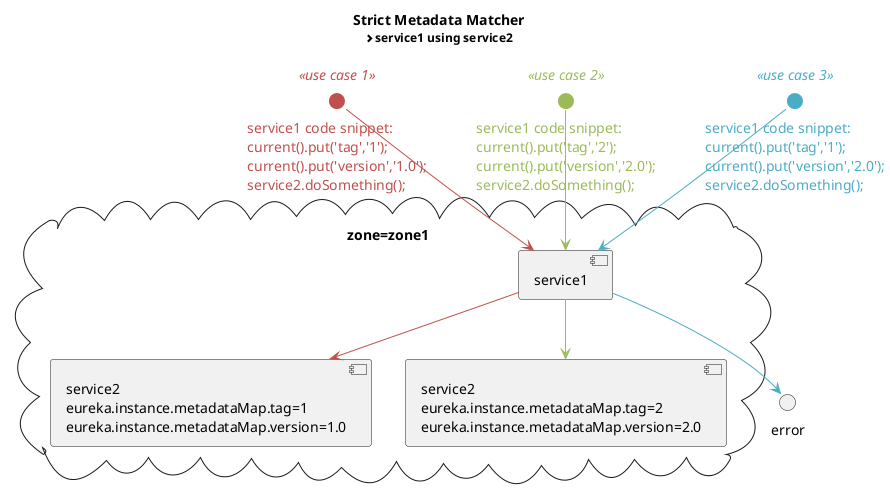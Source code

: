 @startuml
title **Strict Metadata Matcher**\n<size:12><&chevron-right>service1 using service2
skinparam interface {
  backgroundColor<<use case 1>> #C0504D
  fontColor<<use case 1>> #C0504D
  borderColor<<use case 1>> #C0504D
  backgroundColor<<use case 2>> #9BBB59
  fontColor<<use case 2>> #9BBB59
  borderColor<<use case 2>> #9BBB59
  backgroundColor<<use case 3>> #4BACC6
  fontColor<<use case 3>> #4BACC6
  borderColor<<use case 3>> #4BACC6
  backgroundColor<<use case 4>> #8064A2
  fontColor<<use case 4>> #8064A2
  borderColor<<use case 4>> #8064A2
  backgroundColor<<use case 5>> Black
  fontColor<<use case 5>> Black
  borderColor<<use case 5>> Black
  backgroundColor<<use case 6>> #F79646
  fontColor<<use case 6>> #F79646
  borderColor<<use case 6>> #F79646
  backgroundColor<<use case 7>> #A6A6A6
  fontColor<<use case 7>> #A6A6A6
  borderColor<<use case 7>> #A6A6A6
}
skinparam component {
  ArrowColor<<use case 1>> #C0504D
  ArrowLollipopColor<<use case 1>> #C0504D
  ArrowFontColor<<use case 1>> #C0504D
  ArrowColor<<use case 2>> #9BBB59
  ArrowFontColor<<use case 2>> #9BBB59
  ArrowColor<<use case 3>> #4BACC6
  ArrowFontColor<<use case 3>> #4BACC6
  ArrowColor<<use case 4>> #8064A2
  ArrowFontColor<<use case 4>> #8064A2
  ArrowColor<<use case 5>> Black
  ArrowFontColor<<use case 5>> Black
  ArrowColor<<use case 6>> #F79646
  ArrowFontColor<<use case 6>> #F79646
  ArrowColor<<use case 7>> #A6A6A6
  ArrowFontColor<<use case 7>> #A6A6A6
  ArrowColor<<use case 99>> White
  ArrowFontColor<<use case 99>> White
}

cloud "zone=zone1"{
  [service1] as service11
  component service21 [service2
    eureka.instance.metadataMap.tag=1
    eureka.instance.metadataMap.version=1.0
  ]
  component service22 [service2
    eureka.instance.metadataMap.tag=2
    eureka.instance.metadataMap.version=2.0
  ]
}

() "service1 code snippet:\ncurrent().put('tag','1');\ncurrent().put('version','1.0');\nservice2.doSomething();" as request1 <<use case 1>>
request1 -down-> service11 <<use case 1>>
service11 -down-> service21 <<use case 1>>

() "service1 code snippet:\ncurrent().put('tag','2');\ncurrent().put('version','2.0');\nservice2.doSomething();" as request2 <<use case 2>>
request2 -down-> service11 <<use case 2>>
service11 -down-> service22 <<use case 2>>

() "service1 code snippet:\ncurrent().put('tag','1');\ncurrent().put('version','2.0');\nservice2.doSomething();" as request3 <<use case 3>>
() "error" as error
request3 -down-> service11 <<use case 3>>
service11 -down-> error <<use case 3>>
@enduml